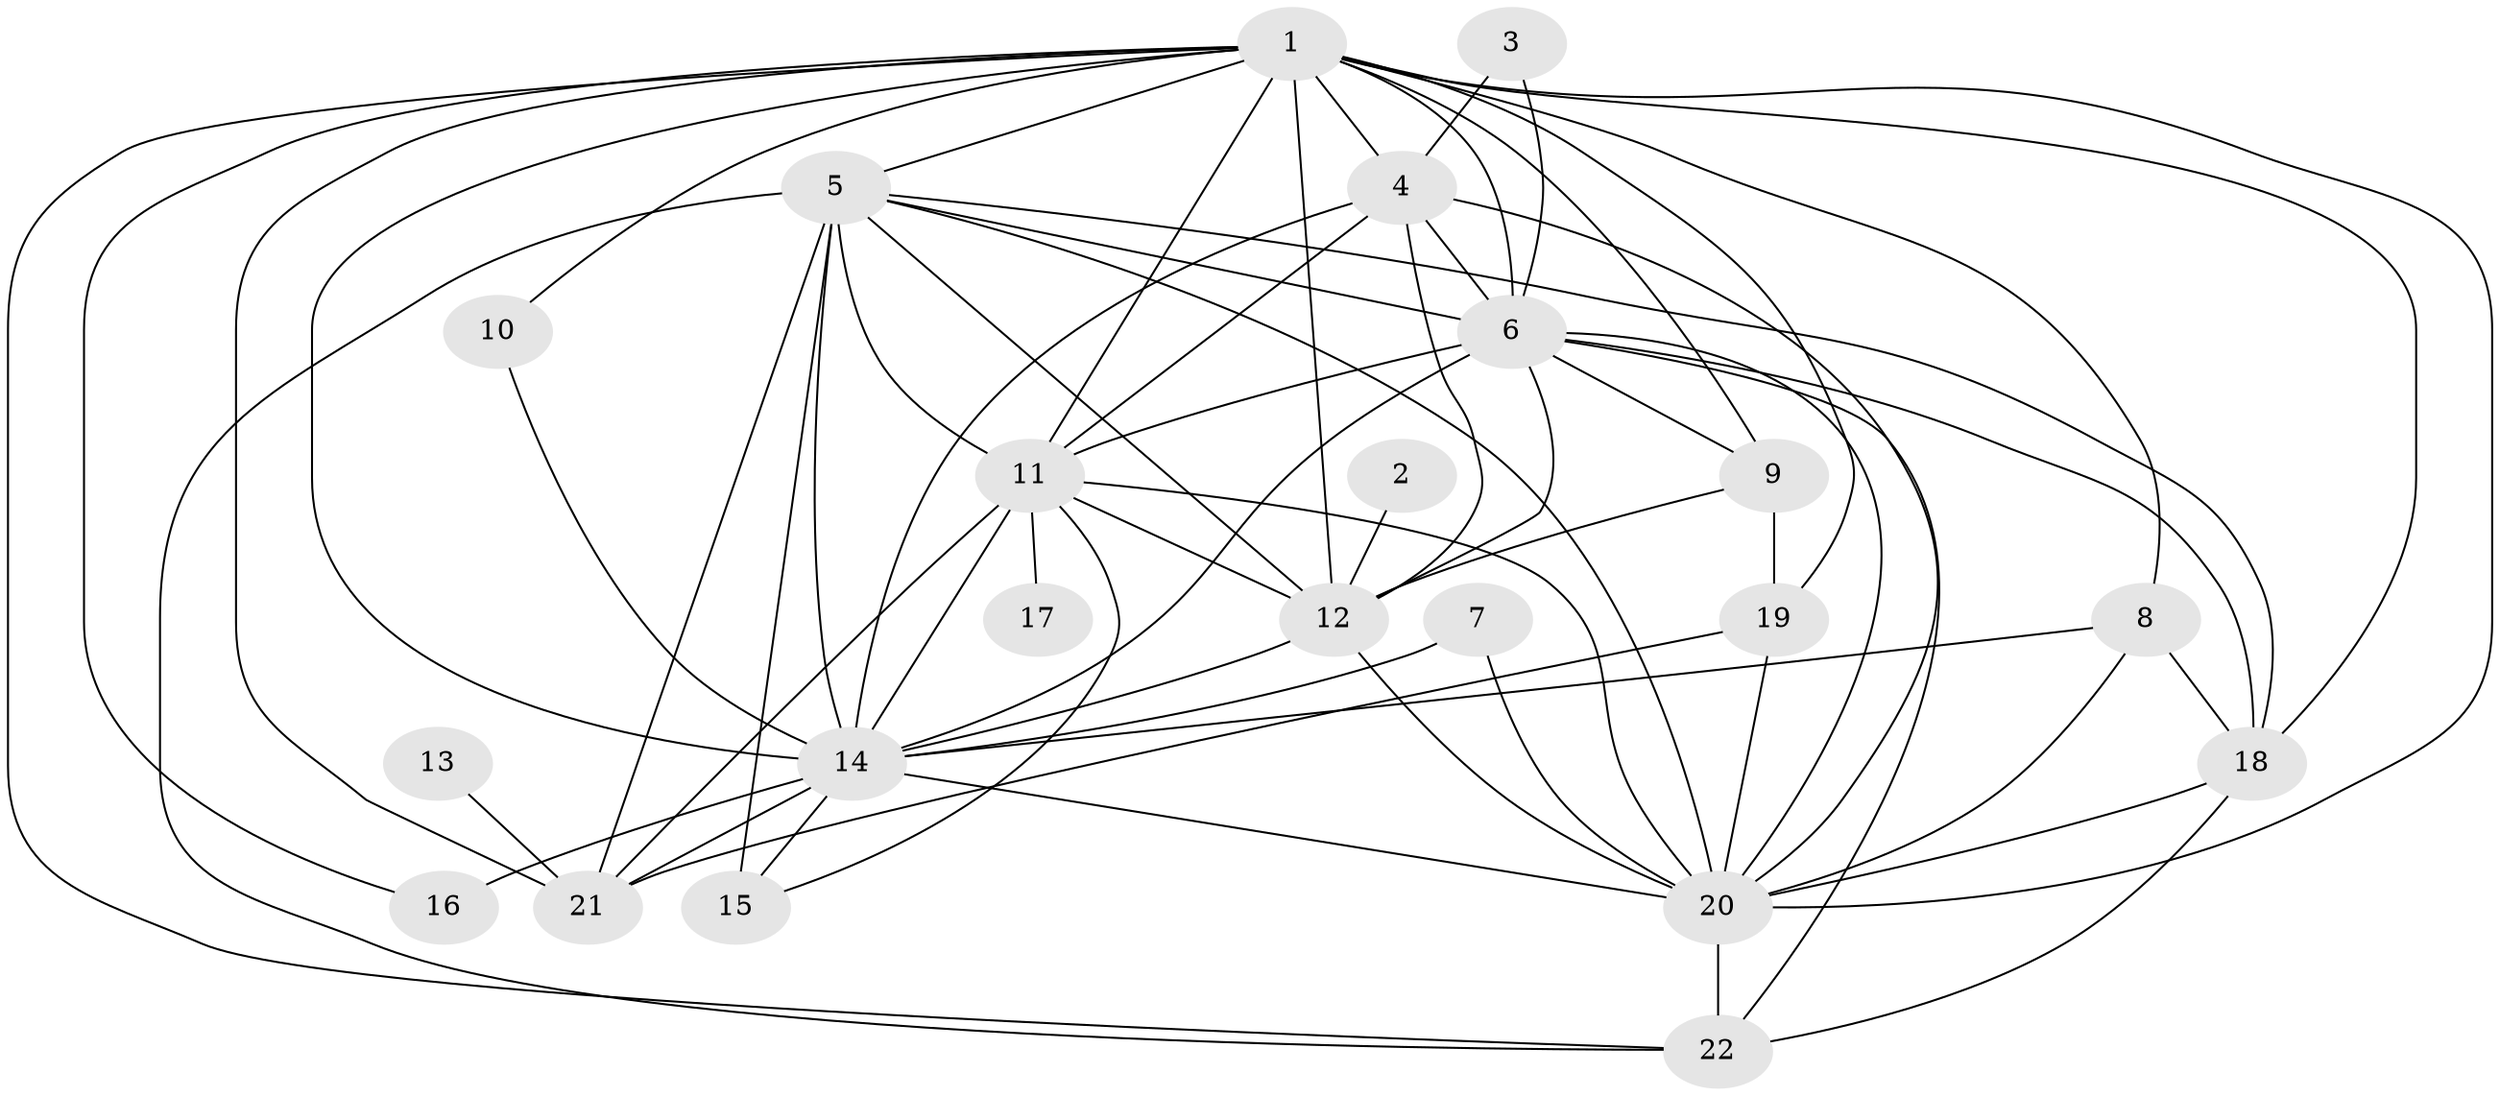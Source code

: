// original degree distribution, {10: 0.0136986301369863, 13: 0.0273972602739726, 15: 0.0136986301369863, 16: 0.0136986301369863, 21: 0.0273972602739726, 22: 0.0136986301369863, 17: 0.0136986301369863, 20: 0.0136986301369863, 3: 0.2876712328767123, 8: 0.0136986301369863, 2: 0.4657534246575342, 6: 0.0136986301369863, 9: 0.0136986301369863, 4: 0.0684931506849315}
// Generated by graph-tools (version 1.1) at 2025/36/03/04/25 23:36:18]
// undirected, 22 vertices, 65 edges
graph export_dot {
  node [color=gray90,style=filled];
  1;
  2;
  3;
  4;
  5;
  6;
  7;
  8;
  9;
  10;
  11;
  12;
  13;
  14;
  15;
  16;
  17;
  18;
  19;
  20;
  21;
  22;
  1 -- 4 [weight=3.0];
  1 -- 5 [weight=1.0];
  1 -- 6 [weight=4.0];
  1 -- 8 [weight=1.0];
  1 -- 9 [weight=1.0];
  1 -- 10 [weight=2.0];
  1 -- 11 [weight=4.0];
  1 -- 12 [weight=4.0];
  1 -- 14 [weight=8.0];
  1 -- 16 [weight=1.0];
  1 -- 18 [weight=1.0];
  1 -- 19 [weight=2.0];
  1 -- 20 [weight=3.0];
  1 -- 21 [weight=1.0];
  1 -- 22 [weight=1.0];
  2 -- 12 [weight=1.0];
  3 -- 4 [weight=1.0];
  3 -- 6 [weight=1.0];
  4 -- 6 [weight=2.0];
  4 -- 11 [weight=1.0];
  4 -- 12 [weight=1.0];
  4 -- 14 [weight=4.0];
  4 -- 20 [weight=1.0];
  5 -- 6 [weight=1.0];
  5 -- 11 [weight=2.0];
  5 -- 12 [weight=1.0];
  5 -- 14 [weight=1.0];
  5 -- 15 [weight=2.0];
  5 -- 18 [weight=1.0];
  5 -- 20 [weight=2.0];
  5 -- 21 [weight=3.0];
  5 -- 22 [weight=1.0];
  6 -- 9 [weight=1.0];
  6 -- 11 [weight=2.0];
  6 -- 12 [weight=1.0];
  6 -- 14 [weight=4.0];
  6 -- 18 [weight=1.0];
  6 -- 20 [weight=2.0];
  6 -- 22 [weight=1.0];
  7 -- 14 [weight=2.0];
  7 -- 20 [weight=2.0];
  8 -- 14 [weight=1.0];
  8 -- 18 [weight=1.0];
  8 -- 20 [weight=2.0];
  9 -- 12 [weight=1.0];
  9 -- 19 [weight=1.0];
  10 -- 14 [weight=2.0];
  11 -- 12 [weight=1.0];
  11 -- 14 [weight=2.0];
  11 -- 15 [weight=1.0];
  11 -- 17 [weight=1.0];
  11 -- 20 [weight=1.0];
  11 -- 21 [weight=1.0];
  12 -- 14 [weight=3.0];
  12 -- 20 [weight=3.0];
  13 -- 21 [weight=1.0];
  14 -- 15 [weight=1.0];
  14 -- 16 [weight=3.0];
  14 -- 20 [weight=2.0];
  14 -- 21 [weight=1.0];
  18 -- 20 [weight=1.0];
  18 -- 22 [weight=1.0];
  19 -- 20 [weight=1.0];
  19 -- 21 [weight=1.0];
  20 -- 22 [weight=1.0];
}
